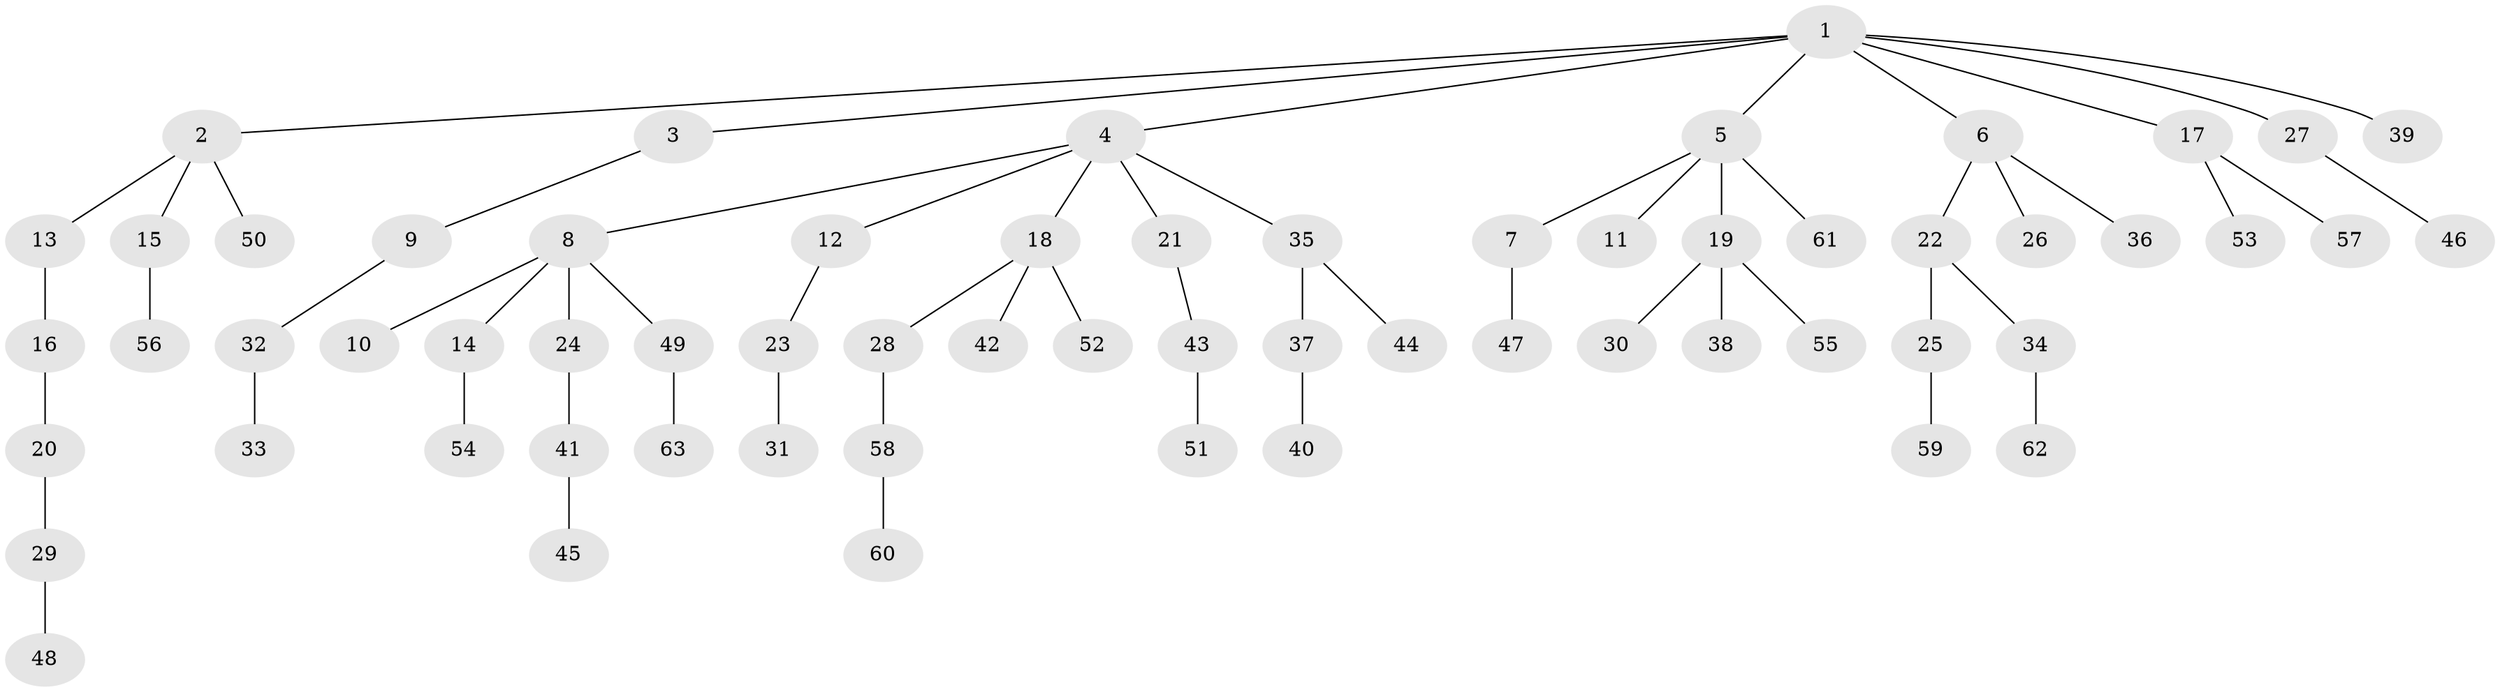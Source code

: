 // Generated by graph-tools (version 1.1) at 2025/26/03/09/25 03:26:25]
// undirected, 63 vertices, 62 edges
graph export_dot {
graph [start="1"]
  node [color=gray90,style=filled];
  1;
  2;
  3;
  4;
  5;
  6;
  7;
  8;
  9;
  10;
  11;
  12;
  13;
  14;
  15;
  16;
  17;
  18;
  19;
  20;
  21;
  22;
  23;
  24;
  25;
  26;
  27;
  28;
  29;
  30;
  31;
  32;
  33;
  34;
  35;
  36;
  37;
  38;
  39;
  40;
  41;
  42;
  43;
  44;
  45;
  46;
  47;
  48;
  49;
  50;
  51;
  52;
  53;
  54;
  55;
  56;
  57;
  58;
  59;
  60;
  61;
  62;
  63;
  1 -- 2;
  1 -- 3;
  1 -- 4;
  1 -- 5;
  1 -- 6;
  1 -- 17;
  1 -- 27;
  1 -- 39;
  2 -- 13;
  2 -- 15;
  2 -- 50;
  3 -- 9;
  4 -- 8;
  4 -- 12;
  4 -- 18;
  4 -- 21;
  4 -- 35;
  5 -- 7;
  5 -- 11;
  5 -- 19;
  5 -- 61;
  6 -- 22;
  6 -- 26;
  6 -- 36;
  7 -- 47;
  8 -- 10;
  8 -- 14;
  8 -- 24;
  8 -- 49;
  9 -- 32;
  12 -- 23;
  13 -- 16;
  14 -- 54;
  15 -- 56;
  16 -- 20;
  17 -- 53;
  17 -- 57;
  18 -- 28;
  18 -- 42;
  18 -- 52;
  19 -- 30;
  19 -- 38;
  19 -- 55;
  20 -- 29;
  21 -- 43;
  22 -- 25;
  22 -- 34;
  23 -- 31;
  24 -- 41;
  25 -- 59;
  27 -- 46;
  28 -- 58;
  29 -- 48;
  32 -- 33;
  34 -- 62;
  35 -- 37;
  35 -- 44;
  37 -- 40;
  41 -- 45;
  43 -- 51;
  49 -- 63;
  58 -- 60;
}
